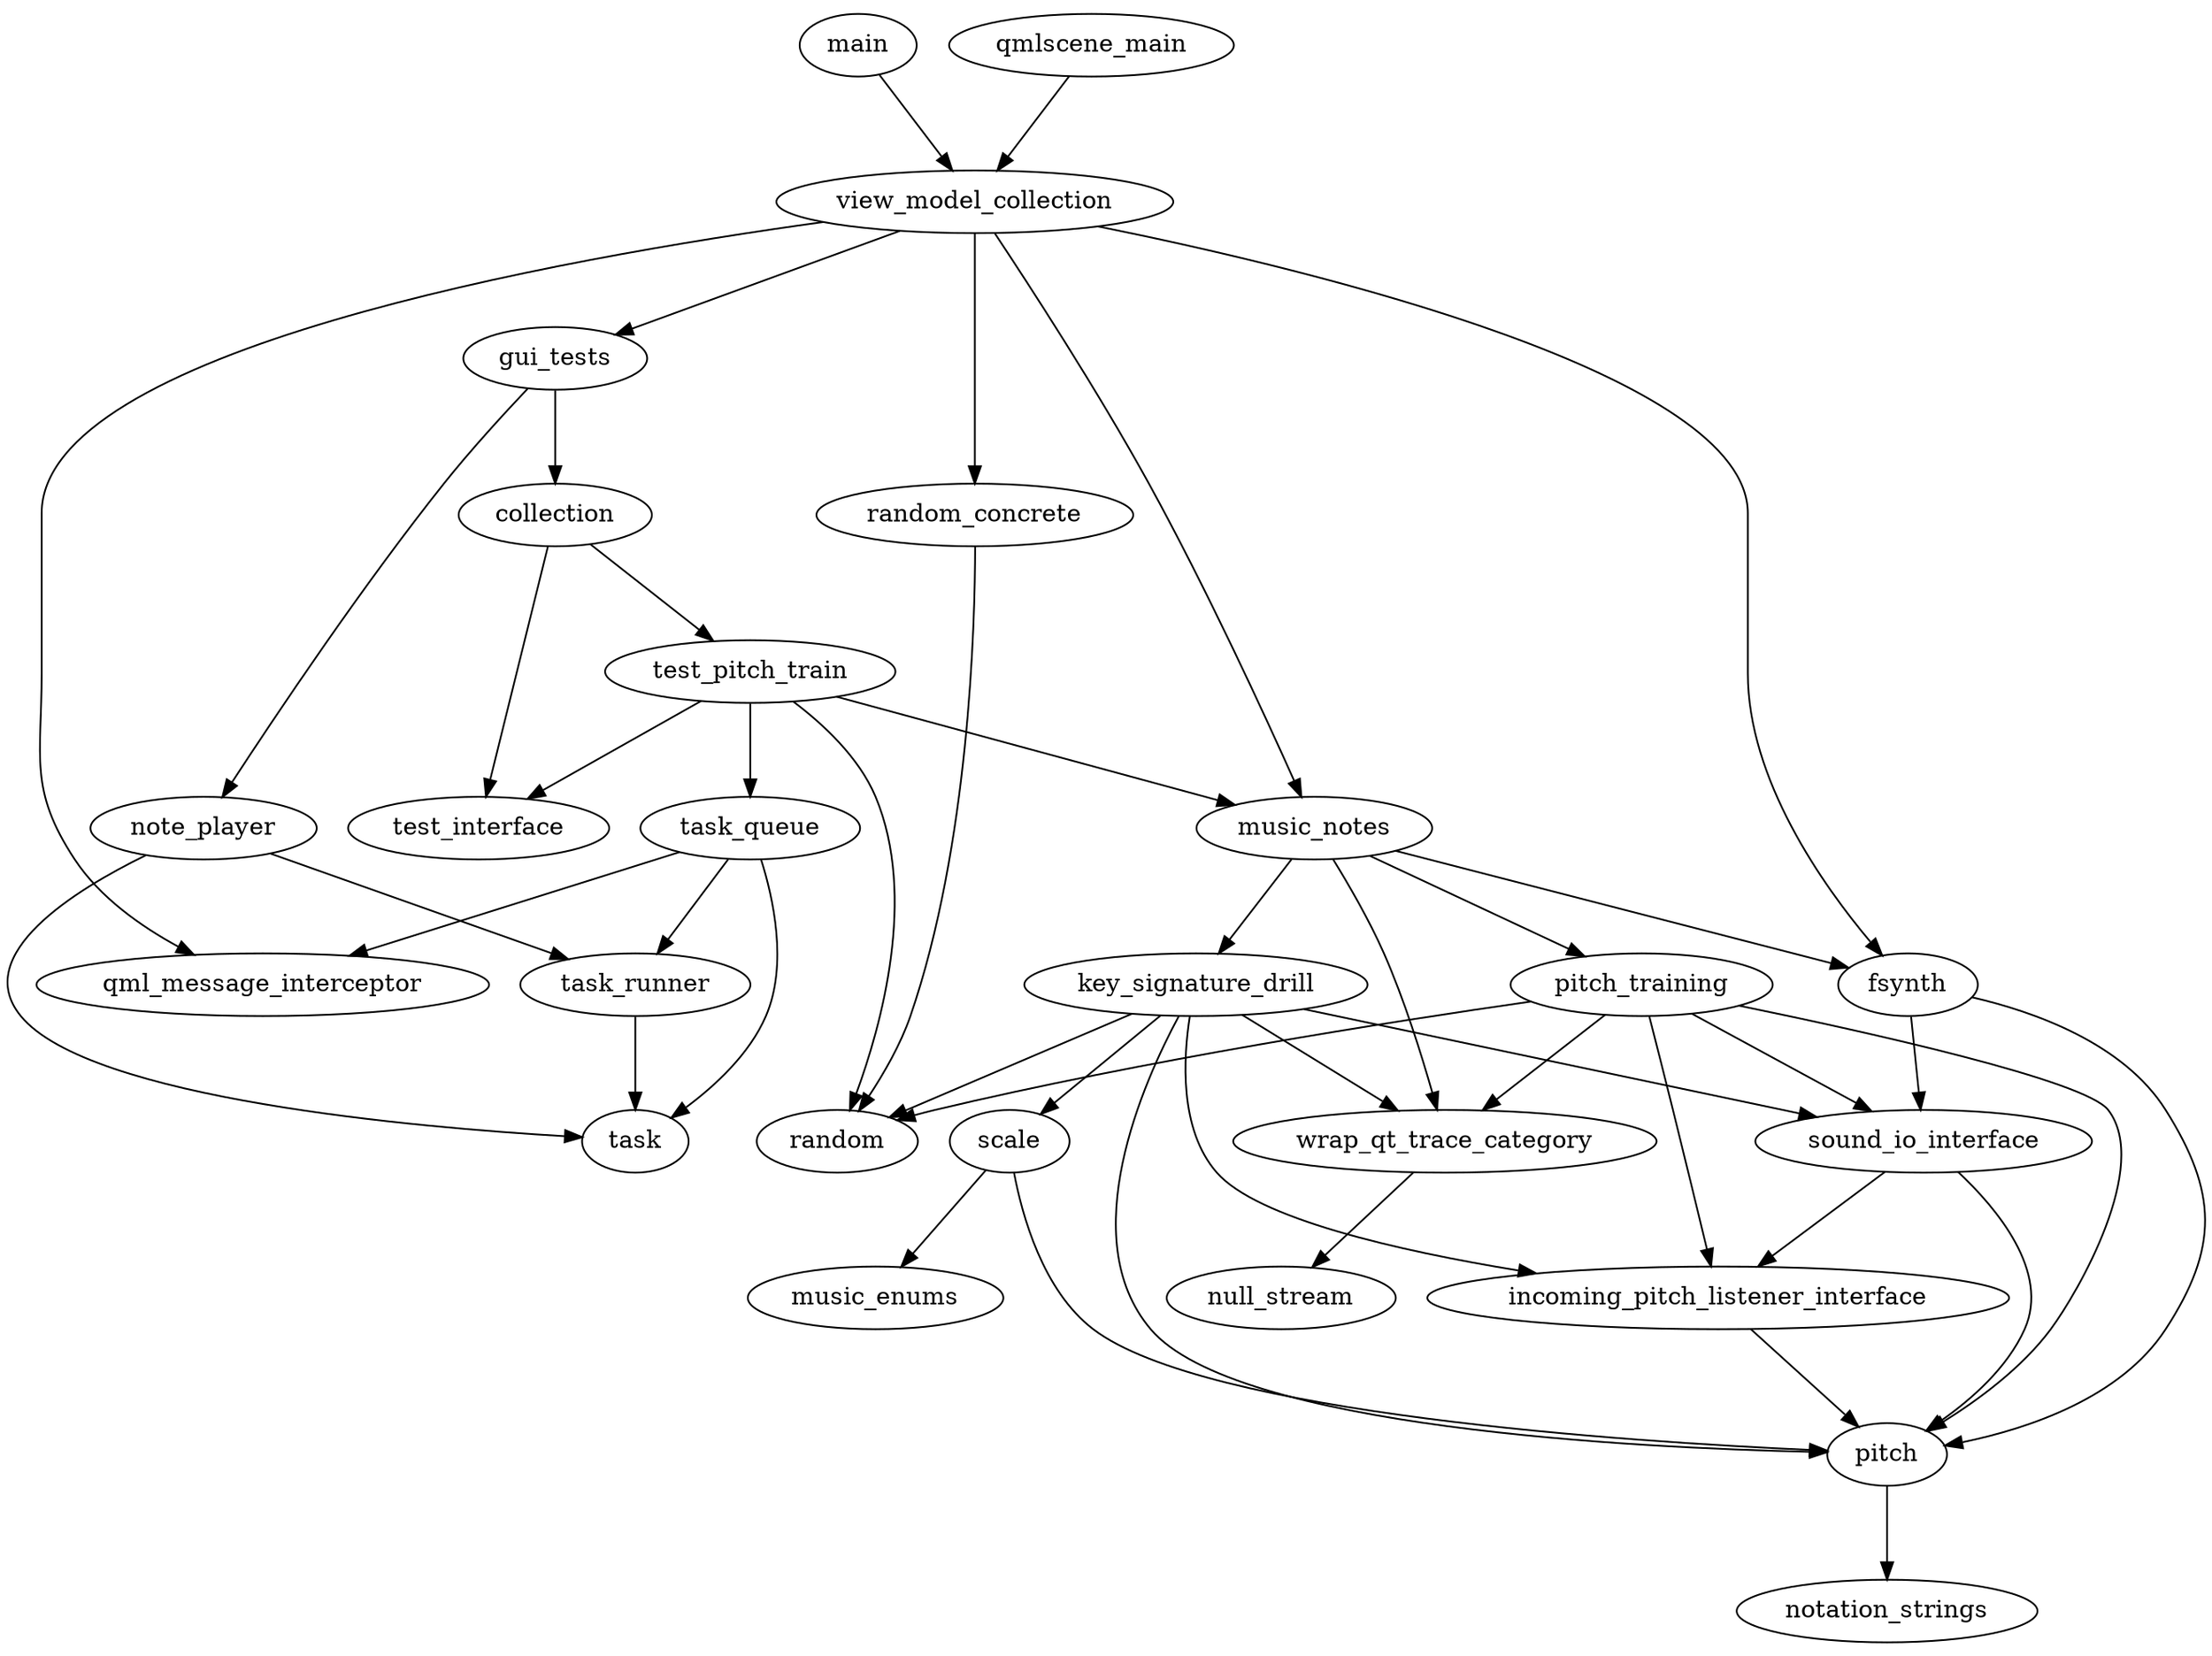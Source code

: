 digraph "source tree" {
    overlap=scale;
    ratio=0.8;
    fontsize="16";
    fontname="Helvetica";
    clusterrank="local";
	"collection" -> "test_interface"
	"collection" -> "test_pitch_train"
	"fsynth" -> "pitch"
	"fsynth" -> "sound_io_interface"
	"gui_tests" -> "collection"
	"gui_tests" -> "note_player"
	"incoming_pitch_listener_interface" -> "pitch"
	"key_signature_drill" -> "incoming_pitch_listener_interface"
	"key_signature_drill" -> "pitch"
	"key_signature_drill" -> "random"
	"key_signature_drill" -> "scale"
	"key_signature_drill" -> "sound_io_interface"
	"key_signature_drill" -> "wrap_qt_trace_category"
	"main" -> "view_model_collection"
	"music_notes" -> "fsynth"
	"music_notes" -> "key_signature_drill"
	"music_notes" -> "pitch_training"
	"music_notes" -> "wrap_qt_trace_category"
	"note_player" -> "task"
	"note_player" -> "task_runner"
	"pitch" -> "notation_strings"
	"pitch_training" -> "incoming_pitch_listener_interface"
	"pitch_training" -> "pitch"
	"pitch_training" -> "random"
	"pitch_training" -> "sound_io_interface"
	"pitch_training" -> "wrap_qt_trace_category"
	"qmlscene_main" -> "view_model_collection"
	"random_concrete" -> "random"
	"scale" -> "music_enums"
	"scale" -> "pitch"
	"sound_io_interface" -> "incoming_pitch_listener_interface"
	"sound_io_interface" -> "pitch"
	"task_queue" -> "qml_message_interceptor"
	"task_queue" -> "task"
	"task_queue" -> "task_runner"
	"task_runner" -> "task"
	"test_pitch_train" -> "music_notes"
	"test_pitch_train" -> "random"
	"test_pitch_train" -> "task_queue"
	"test_pitch_train" -> "test_interface"
	"view_model_collection" -> "fsynth"
	"view_model_collection" -> "gui_tests"
	"view_model_collection" -> "music_notes"
	"view_model_collection" -> "qml_message_interceptor"
	"view_model_collection" -> "random_concrete"
	"wrap_qt_trace_category" -> "null_stream"
}
